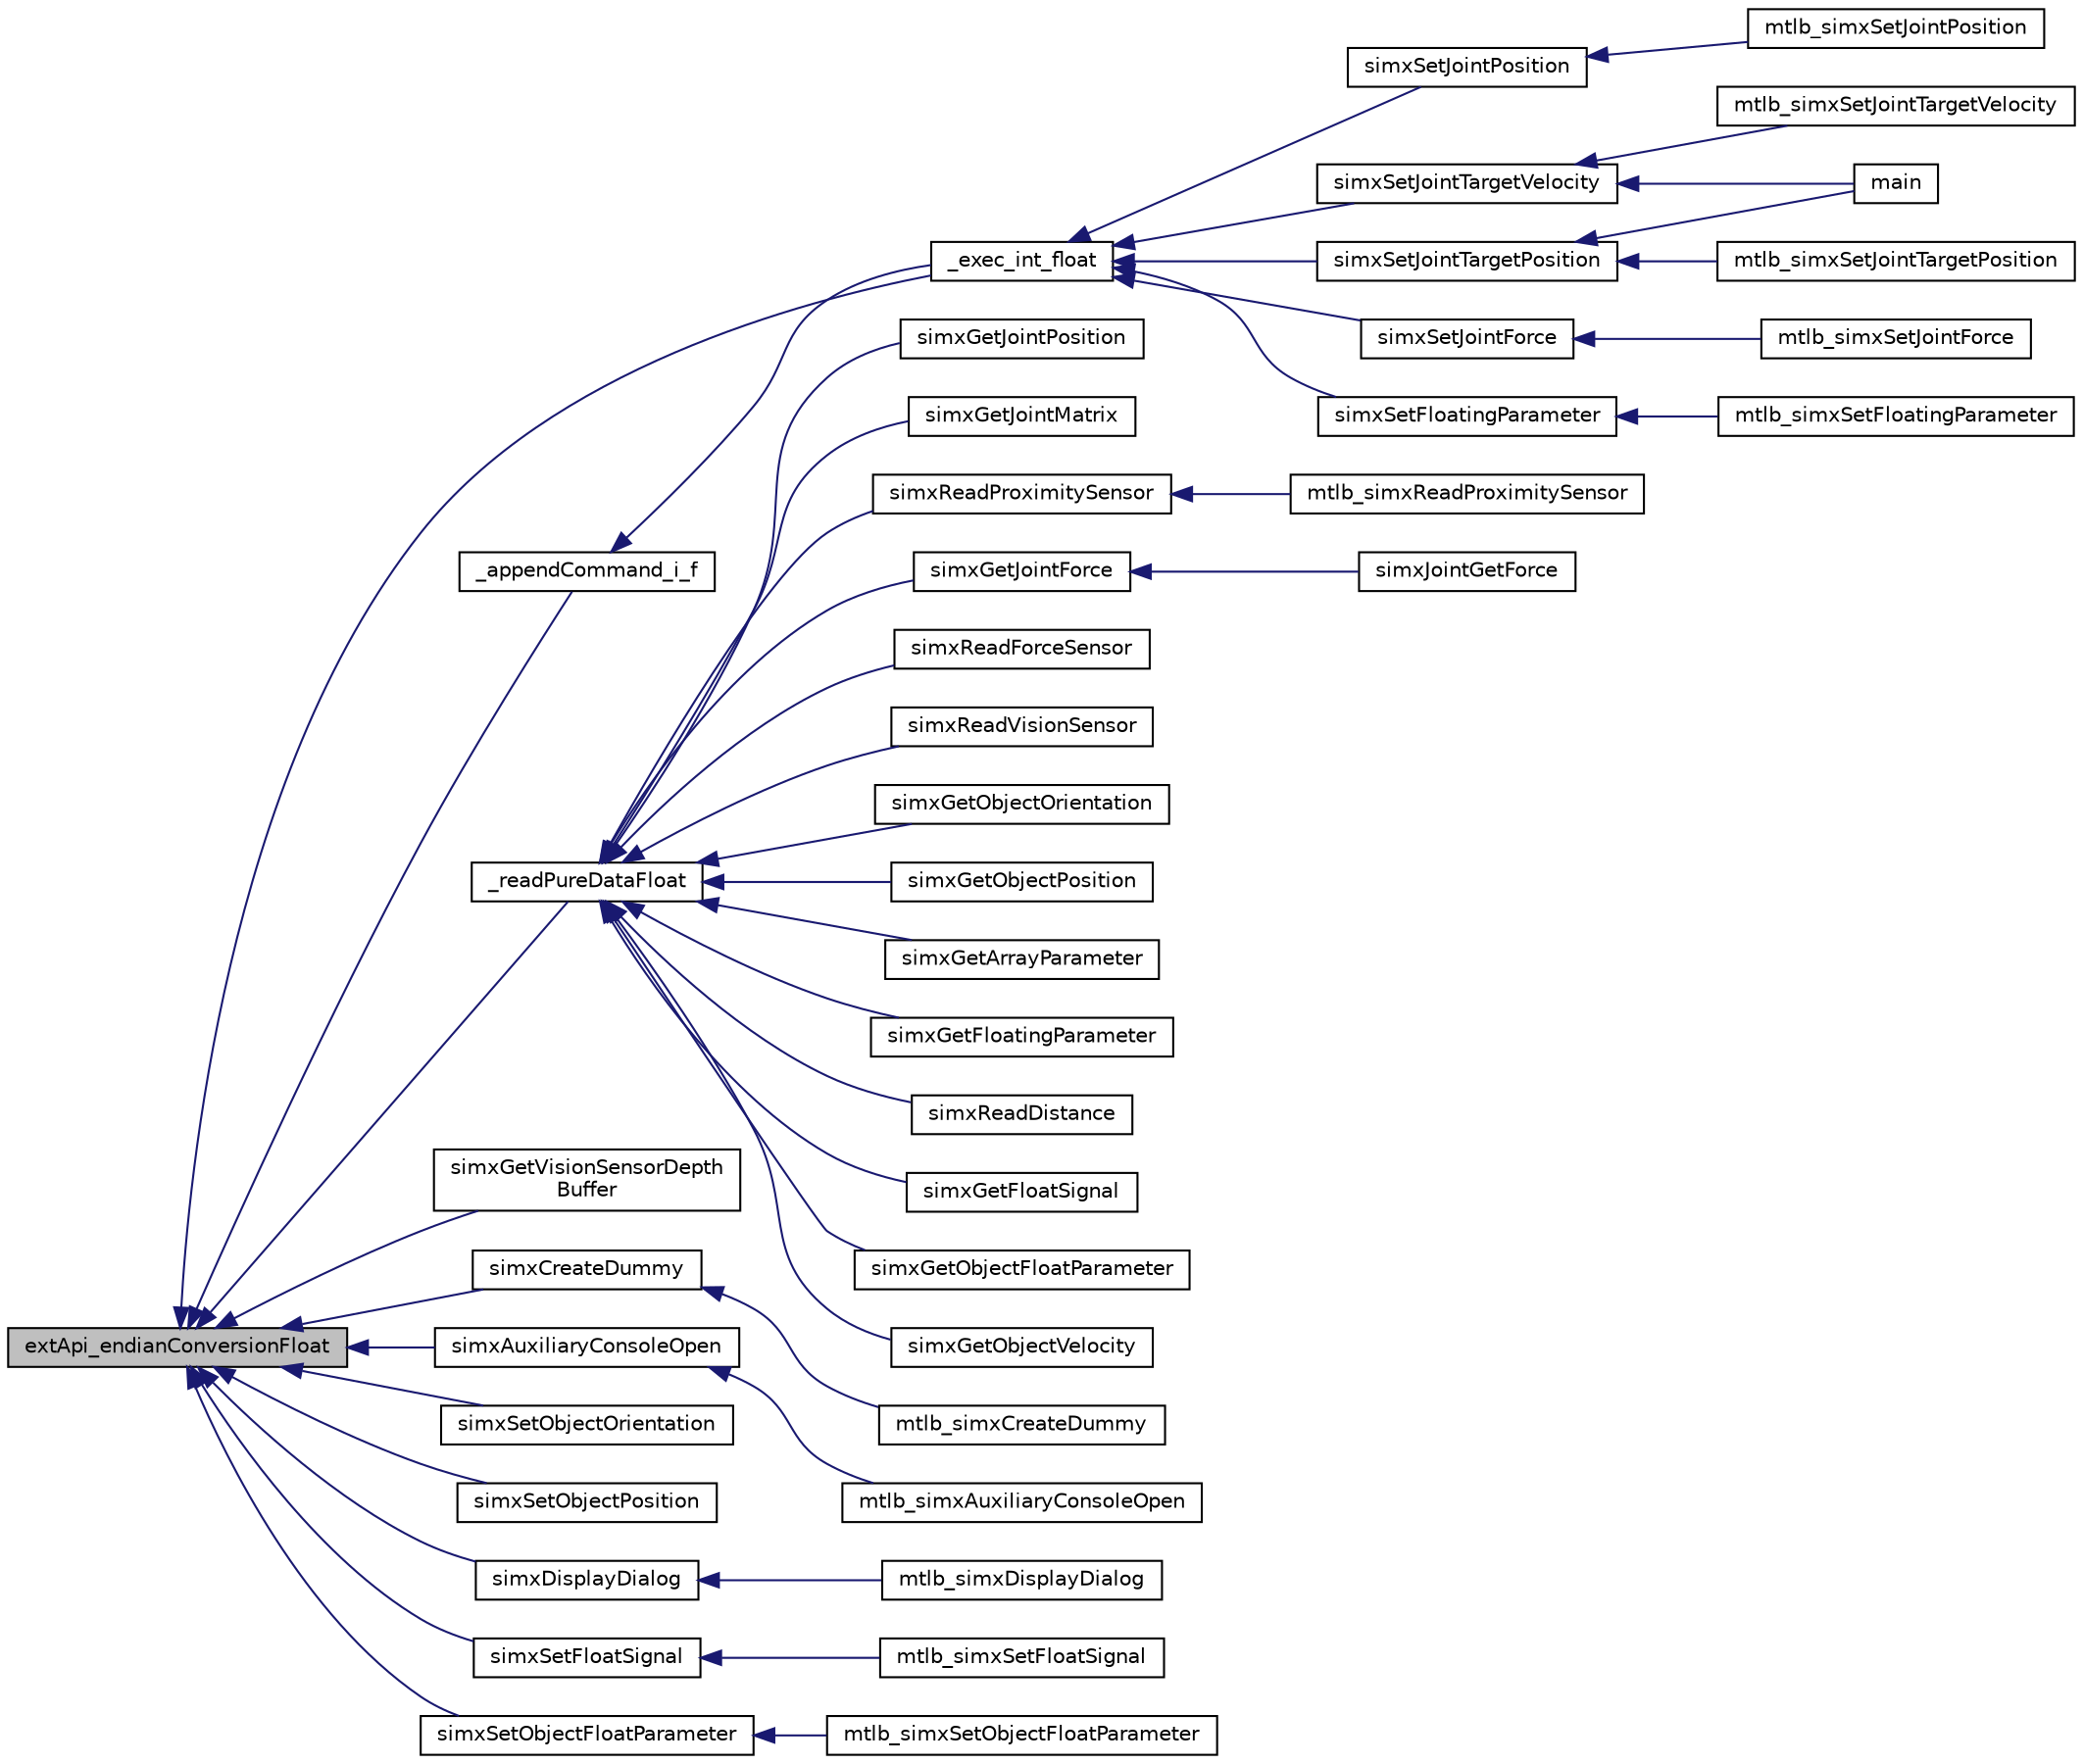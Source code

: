 digraph "extApi_endianConversionFloat"
{
  edge [fontname="Helvetica",fontsize="10",labelfontname="Helvetica",labelfontsize="10"];
  node [fontname="Helvetica",fontsize="10",shape=record];
  rankdir="LR";
  Node1 [label="extApi_endianConversionFloat",height=0.2,width=0.4,color="black", fillcolor="grey75", style="filled" fontcolor="black"];
  Node1 -> Node2 [dir="back",color="midnightblue",fontsize="10",style="solid",fontname="Helvetica"];
  Node2 [label="_exec_int_float",height=0.2,width=0.4,color="black", fillcolor="white", style="filled",URL="$ext_api_8c.html#a4d1f15efbb05ebc04a8431b0f47dfe97"];
  Node2 -> Node3 [dir="back",color="midnightblue",fontsize="10",style="solid",fontname="Helvetica"];
  Node3 [label="simxSetJointPosition",height=0.2,width=0.4,color="black", fillcolor="white", style="filled",URL="$ext_api_8h.html#a6e0bea6a30fd767c929509660d6112a5"];
  Node3 -> Node4 [dir="back",color="midnightblue",fontsize="10",style="solid",fontname="Helvetica"];
  Node4 [label="mtlb_simxSetJointPosition",height=0.2,width=0.4,color="black", fillcolor="white", style="filled",URL="$ext_api_8h.html#adbcc2d0cb51368051dedf98217855508"];
  Node2 -> Node5 [dir="back",color="midnightblue",fontsize="10",style="solid",fontname="Helvetica"];
  Node5 [label="simxSetJointTargetVelocity",height=0.2,width=0.4,color="black", fillcolor="white", style="filled",URL="$ext_api_8h.html#a8d7b89565d4459851749a52e7b791663"];
  Node5 -> Node6 [dir="back",color="midnightblue",fontsize="10",style="solid",fontname="Helvetica"];
  Node6 [label="main",height=0.2,width=0.4,color="black", fillcolor="white", style="filled",URL="$brazo_8cpp.html#a0ddf1224851353fc92bfbff6f499fa97"];
  Node5 -> Node7 [dir="back",color="midnightblue",fontsize="10",style="solid",fontname="Helvetica"];
  Node7 [label="mtlb_simxSetJointTargetVelocity",height=0.2,width=0.4,color="black", fillcolor="white", style="filled",URL="$ext_api_8h.html#a5e70c369f7863d9bdbbaed6dcc6ced58"];
  Node2 -> Node8 [dir="back",color="midnightblue",fontsize="10",style="solid",fontname="Helvetica"];
  Node8 [label="simxSetJointTargetPosition",height=0.2,width=0.4,color="black", fillcolor="white", style="filled",URL="$ext_api_8h.html#a3da22c2602c9e94fce46b1bfd122557b"];
  Node8 -> Node6 [dir="back",color="midnightblue",fontsize="10",style="solid",fontname="Helvetica"];
  Node8 -> Node9 [dir="back",color="midnightblue",fontsize="10",style="solid",fontname="Helvetica"];
  Node9 [label="mtlb_simxSetJointTargetPosition",height=0.2,width=0.4,color="black", fillcolor="white", style="filled",URL="$ext_api_8h.html#af6f3631cdede48443e25eb76525b7494"];
  Node2 -> Node10 [dir="back",color="midnightblue",fontsize="10",style="solid",fontname="Helvetica"];
  Node10 [label="simxSetJointForce",height=0.2,width=0.4,color="black", fillcolor="white", style="filled",URL="$ext_api_8h.html#aa379b99eee42323823f85bb5655ef447"];
  Node10 -> Node11 [dir="back",color="midnightblue",fontsize="10",style="solid",fontname="Helvetica"];
  Node11 [label="mtlb_simxSetJointForce",height=0.2,width=0.4,color="black", fillcolor="white", style="filled",URL="$ext_api_8h.html#a8135587818848bfa6896d0973f16c4f9"];
  Node2 -> Node12 [dir="back",color="midnightblue",fontsize="10",style="solid",fontname="Helvetica"];
  Node12 [label="simxSetFloatingParameter",height=0.2,width=0.4,color="black", fillcolor="white", style="filled",URL="$ext_api_8h.html#ad6940058bac12c27af680d2aaf5db13e"];
  Node12 -> Node13 [dir="back",color="midnightblue",fontsize="10",style="solid",fontname="Helvetica"];
  Node13 [label="mtlb_simxSetFloatingParameter",height=0.2,width=0.4,color="black", fillcolor="white", style="filled",URL="$ext_api_8h.html#a1b30da94a175e485fbdd22eba41a3818"];
  Node1 -> Node14 [dir="back",color="midnightblue",fontsize="10",style="solid",fontname="Helvetica"];
  Node14 [label="_readPureDataFloat",height=0.2,width=0.4,color="black", fillcolor="white", style="filled",URL="$ext_api_8c.html#a3416523e01a946e3310280f21bd1b5b2"];
  Node14 -> Node15 [dir="back",color="midnightblue",fontsize="10",style="solid",fontname="Helvetica"];
  Node15 [label="simxGetJointPosition",height=0.2,width=0.4,color="black", fillcolor="white", style="filled",URL="$ext_api_8h.html#a3f77419c65e658adf82752d4f51532df"];
  Node14 -> Node16 [dir="back",color="midnightblue",fontsize="10",style="solid",fontname="Helvetica"];
  Node16 [label="simxGetJointMatrix",height=0.2,width=0.4,color="black", fillcolor="white", style="filled",URL="$ext_api_8h.html#a551f5c252fd6bece0b31a961346c5e86"];
  Node14 -> Node17 [dir="back",color="midnightblue",fontsize="10",style="solid",fontname="Helvetica"];
  Node17 [label="simxReadProximitySensor",height=0.2,width=0.4,color="black", fillcolor="white", style="filled",URL="$ext_api_8h.html#a9b28fe7f6137f494fe70c99b9a921293"];
  Node17 -> Node18 [dir="back",color="midnightblue",fontsize="10",style="solid",fontname="Helvetica"];
  Node18 [label="mtlb_simxReadProximitySensor",height=0.2,width=0.4,color="black", fillcolor="white", style="filled",URL="$ext_api_8h.html#a80c015184969c735abe521f7fd499df0"];
  Node14 -> Node19 [dir="back",color="midnightblue",fontsize="10",style="solid",fontname="Helvetica"];
  Node19 [label="simxGetJointForce",height=0.2,width=0.4,color="black", fillcolor="white", style="filled",URL="$ext_api_8h.html#a3bbd74b44a592d70fc94822e74017f4c"];
  Node19 -> Node20 [dir="back",color="midnightblue",fontsize="10",style="solid",fontname="Helvetica"];
  Node20 [label="simxJointGetForce",height=0.2,width=0.4,color="black", fillcolor="white", style="filled",URL="$ext_api_8h.html#a9c682e49f2c4ee98fc05fd2b7edbe7d9"];
  Node14 -> Node21 [dir="back",color="midnightblue",fontsize="10",style="solid",fontname="Helvetica"];
  Node21 [label="simxReadForceSensor",height=0.2,width=0.4,color="black", fillcolor="white", style="filled",URL="$ext_api_8h.html#ace3ba1e1784863e91b612eedc8f68c6a"];
  Node14 -> Node22 [dir="back",color="midnightblue",fontsize="10",style="solid",fontname="Helvetica"];
  Node22 [label="simxReadVisionSensor",height=0.2,width=0.4,color="black", fillcolor="white", style="filled",URL="$ext_api_8h.html#a89f81d7d0d27a9c502458e4b310b414b"];
  Node14 -> Node23 [dir="back",color="midnightblue",fontsize="10",style="solid",fontname="Helvetica"];
  Node23 [label="simxGetObjectOrientation",height=0.2,width=0.4,color="black", fillcolor="white", style="filled",URL="$ext_api_8h.html#a4fc54910ec82246ab349c0fd1d450f4c"];
  Node14 -> Node24 [dir="back",color="midnightblue",fontsize="10",style="solid",fontname="Helvetica"];
  Node24 [label="simxGetObjectPosition",height=0.2,width=0.4,color="black", fillcolor="white", style="filled",URL="$ext_api_8h.html#af854d99ee1d7840343c40eaddef0a7f0"];
  Node14 -> Node25 [dir="back",color="midnightblue",fontsize="10",style="solid",fontname="Helvetica"];
  Node25 [label="simxGetArrayParameter",height=0.2,width=0.4,color="black", fillcolor="white", style="filled",URL="$ext_api_8h.html#a25383da895441191ebb6395799d0c940"];
  Node14 -> Node26 [dir="back",color="midnightblue",fontsize="10",style="solid",fontname="Helvetica"];
  Node26 [label="simxGetFloatingParameter",height=0.2,width=0.4,color="black", fillcolor="white", style="filled",URL="$ext_api_8h.html#a2b0c867e34e487f208d24d8b034e29e9"];
  Node14 -> Node27 [dir="back",color="midnightblue",fontsize="10",style="solid",fontname="Helvetica"];
  Node27 [label="simxReadDistance",height=0.2,width=0.4,color="black", fillcolor="white", style="filled",URL="$ext_api_8h.html#ab90ecb33d809b9cc76fa3d705ed27ef4"];
  Node14 -> Node28 [dir="back",color="midnightblue",fontsize="10",style="solid",fontname="Helvetica"];
  Node28 [label="simxGetFloatSignal",height=0.2,width=0.4,color="black", fillcolor="white", style="filled",URL="$ext_api_8h.html#ab906636b88091a3eab24f30c40218050"];
  Node14 -> Node29 [dir="back",color="midnightblue",fontsize="10",style="solid",fontname="Helvetica"];
  Node29 [label="simxGetObjectFloatParameter",height=0.2,width=0.4,color="black", fillcolor="white", style="filled",URL="$ext_api_8h.html#a18c917b154e1fc85777d170a59745a5a"];
  Node14 -> Node30 [dir="back",color="midnightblue",fontsize="10",style="solid",fontname="Helvetica"];
  Node30 [label="simxGetObjectVelocity",height=0.2,width=0.4,color="black", fillcolor="white", style="filled",URL="$ext_api_8h.html#a0a3bf42bac51f9d1a3f53bc93607c0fc"];
  Node1 -> Node31 [dir="back",color="midnightblue",fontsize="10",style="solid",fontname="Helvetica"];
  Node31 [label="_appendCommand_i_f",height=0.2,width=0.4,color="black", fillcolor="white", style="filled",URL="$ext_api_8c.html#a468c15266073acf4a22f11d054e9113f"];
  Node31 -> Node2 [dir="back",color="midnightblue",fontsize="10",style="solid",fontname="Helvetica"];
  Node1 -> Node32 [dir="back",color="midnightblue",fontsize="10",style="solid",fontname="Helvetica"];
  Node32 [label="simxGetVisionSensorDepth\lBuffer",height=0.2,width=0.4,color="black", fillcolor="white", style="filled",URL="$ext_api_8h.html#a7c25ae520b92031fa3fbcc20092f7685"];
  Node1 -> Node33 [dir="back",color="midnightblue",fontsize="10",style="solid",fontname="Helvetica"];
  Node33 [label="simxCreateDummy",height=0.2,width=0.4,color="black", fillcolor="white", style="filled",URL="$ext_api_8h.html#a82649f82fdb3aeab83e5de1be27975a2"];
  Node33 -> Node34 [dir="back",color="midnightblue",fontsize="10",style="solid",fontname="Helvetica"];
  Node34 [label="mtlb_simxCreateDummy",height=0.2,width=0.4,color="black", fillcolor="white", style="filled",URL="$ext_api_8h.html#adc92fb4bcf2faaf19790dca5c8150afe"];
  Node1 -> Node35 [dir="back",color="midnightblue",fontsize="10",style="solid",fontname="Helvetica"];
  Node35 [label="simxAuxiliaryConsoleOpen",height=0.2,width=0.4,color="black", fillcolor="white", style="filled",URL="$ext_api_8h.html#aedd27168f1c3e951070ae1fb938d0bcb"];
  Node35 -> Node36 [dir="back",color="midnightblue",fontsize="10",style="solid",fontname="Helvetica"];
  Node36 [label="mtlb_simxAuxiliaryConsoleOpen",height=0.2,width=0.4,color="black", fillcolor="white", style="filled",URL="$ext_api_8h.html#a01d3c0df027a1d935df893e730127467"];
  Node1 -> Node37 [dir="back",color="midnightblue",fontsize="10",style="solid",fontname="Helvetica"];
  Node37 [label="simxSetObjectOrientation",height=0.2,width=0.4,color="black", fillcolor="white", style="filled",URL="$ext_api_8h.html#ac4a989b4282bebdb5aed1f2c92543bf6"];
  Node1 -> Node38 [dir="back",color="midnightblue",fontsize="10",style="solid",fontname="Helvetica"];
  Node38 [label="simxSetObjectPosition",height=0.2,width=0.4,color="black", fillcolor="white", style="filled",URL="$ext_api_8h.html#a1edc11093200a1ac859847bc220ec27f"];
  Node1 -> Node39 [dir="back",color="midnightblue",fontsize="10",style="solid",fontname="Helvetica"];
  Node39 [label="simxDisplayDialog",height=0.2,width=0.4,color="black", fillcolor="white", style="filled",URL="$ext_api_8h.html#aaeebfc862cb0bde3bdd5c3407b60f460"];
  Node39 -> Node40 [dir="back",color="midnightblue",fontsize="10",style="solid",fontname="Helvetica"];
  Node40 [label="mtlb_simxDisplayDialog",height=0.2,width=0.4,color="black", fillcolor="white", style="filled",URL="$ext_api_8h.html#a32ebd4a4c8547cac5c6d9ea77f3fc5e8"];
  Node1 -> Node41 [dir="back",color="midnightblue",fontsize="10",style="solid",fontname="Helvetica"];
  Node41 [label="simxSetFloatSignal",height=0.2,width=0.4,color="black", fillcolor="white", style="filled",URL="$ext_api_8h.html#a6674046ce12e475e1c5da4f5c3d65961"];
  Node41 -> Node42 [dir="back",color="midnightblue",fontsize="10",style="solid",fontname="Helvetica"];
  Node42 [label="mtlb_simxSetFloatSignal",height=0.2,width=0.4,color="black", fillcolor="white", style="filled",URL="$ext_api_8h.html#a06df74ea1c757a7082a5e1adbd028e4a"];
  Node1 -> Node43 [dir="back",color="midnightblue",fontsize="10",style="solid",fontname="Helvetica"];
  Node43 [label="simxSetObjectFloatParameter",height=0.2,width=0.4,color="black", fillcolor="white", style="filled",URL="$ext_api_8h.html#a8d4d2c80491c6a6b8ab5aa70c529bb18"];
  Node43 -> Node44 [dir="back",color="midnightblue",fontsize="10",style="solid",fontname="Helvetica"];
  Node44 [label="mtlb_simxSetObjectFloatParameter",height=0.2,width=0.4,color="black", fillcolor="white", style="filled",URL="$ext_api_8h.html#ae7f0fc7dfa535a7fbe2433d3f0f2b36b"];
}
